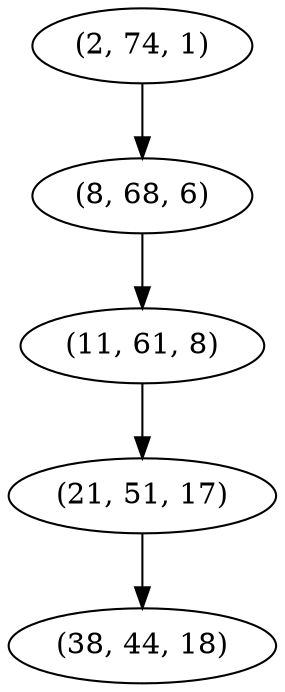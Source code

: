 digraph tree {
    "(2, 74, 1)";
    "(8, 68, 6)";
    "(11, 61, 8)";
    "(21, 51, 17)";
    "(38, 44, 18)";
    "(2, 74, 1)" -> "(8, 68, 6)";
    "(8, 68, 6)" -> "(11, 61, 8)";
    "(11, 61, 8)" -> "(21, 51, 17)";
    "(21, 51, 17)" -> "(38, 44, 18)";
}
